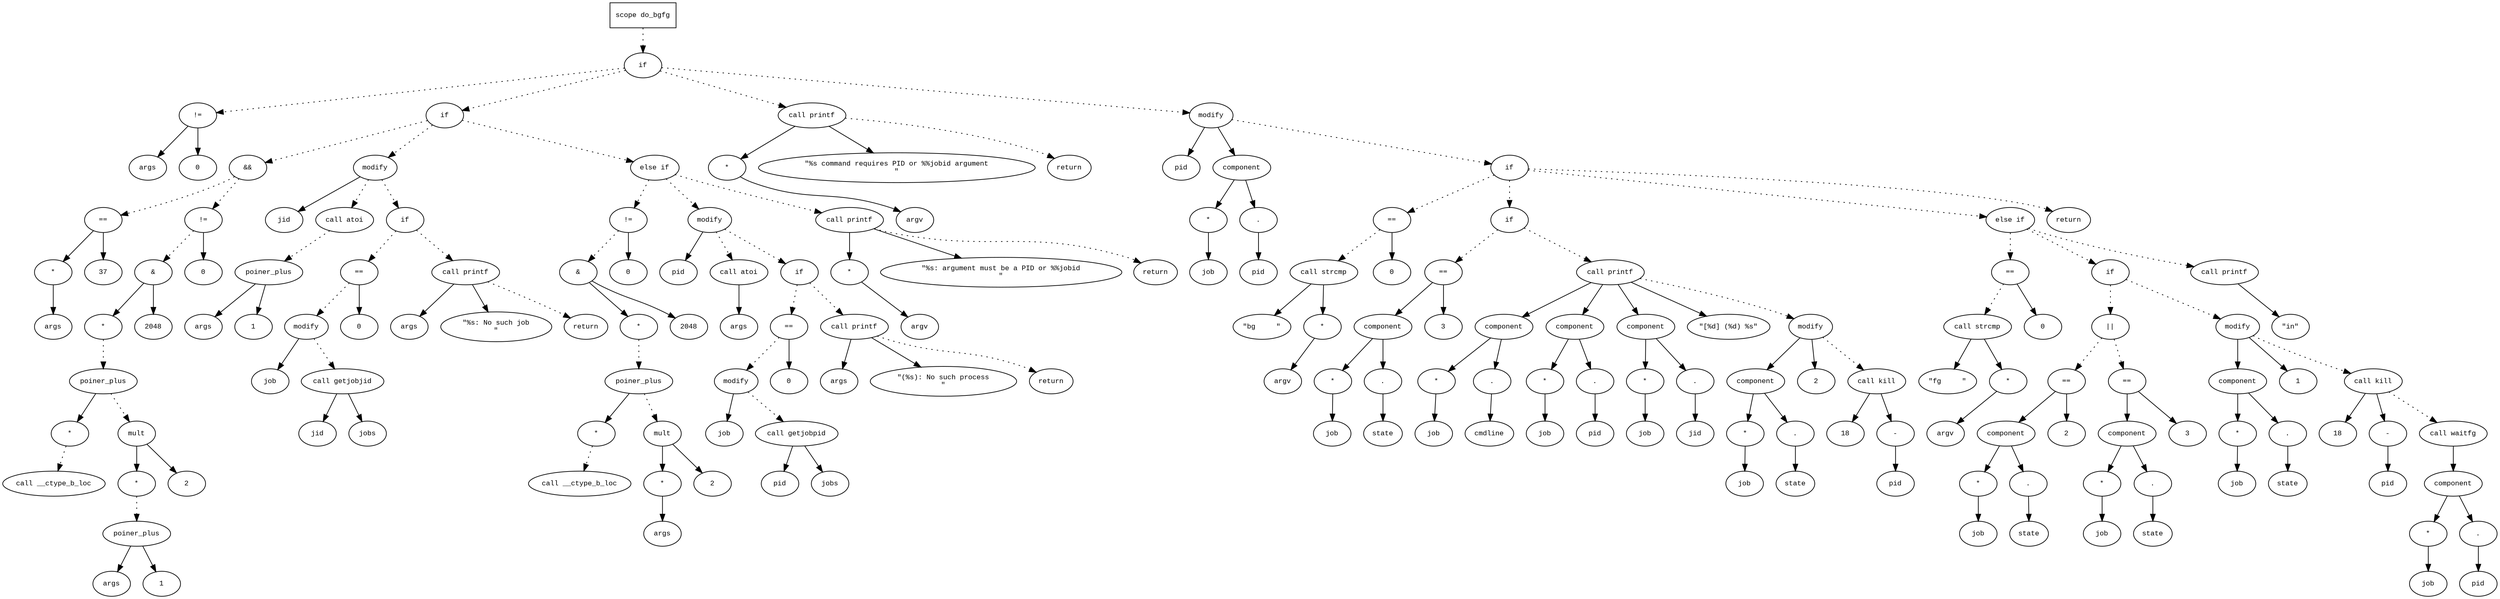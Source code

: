 digraph AST {
  graph [fontname="Times New Roman",fontsize=10];
  node  [fontname="Courier New",fontsize=10];
  edge  [fontname="Times New Roman",fontsize=10];

  node1 [label="scope do_bgfg",shape=box];
  node2 [label="if",shape=ellipse];
  node1 -> node2 [style=dotted];
  node3 [label="!=",shape=ellipse];
  node4 [label="args",shape=ellipse];
  node3 -> node4;
  node5 [label="0",shape=ellipse];
  node3 -> node5;
  node2 -> node3 [style=dotted];
  node6 [label="if",shape=ellipse];
  node2 -> node6 [style=dotted];
  node7 [label="&&",shape=ellipse];
  node8 [label="==",shape=ellipse];
  node9 [label="*",shape=ellipse];
  node10 [label="args",shape=ellipse];
  node9 -> node10;
  node8 -> node9;
  node11 [label="37",shape=ellipse];
  node8 -> node11;
  node7 -> node8 [style=dotted];
  node12 [label="!=",shape=ellipse];
  node13 [label="&",shape=ellipse];
  node14 [label="*",shape=ellipse];
  node15 [label="poiner_plus",shape=ellipse];
  node16 [label="*",shape=ellipse];
  node17 [label="call __ctype_b_loc",shape=ellipse];
  node16 -> node17 [style=dotted];
  node15 -> node16;
  node18 [label="mult",shape=ellipse];
  node19 [label="*",shape=ellipse];
  node20 [label="poiner_plus",shape=ellipse];
  node21 [label="args",shape=ellipse];
  node20 -> node21;
  node22 [label="1",shape=ellipse];
  node20 -> node22;
  node19 -> node20 [style=dotted];
  node18 -> node19;
  node23 [label="2",shape=ellipse];
  node18 -> node23;
  node15 -> node18 [style=dotted];
  node14 -> node15 [style=dotted];
  node13 -> node14;
  node24 [label="2048",shape=ellipse];
  node13 -> node24;
  node12 -> node13 [style=dotted];
  node25 [label="0",shape=ellipse];
  node12 -> node25;
  node7 -> node12 [style=dotted];
  node6 -> node7 [style=dotted];
  node26 [label="modify",shape=ellipse];
  node27 [label="jid",shape=ellipse];
  node26 -> node27;
  node28 [label="call atoi",shape=ellipse];
  node29 [label="poiner_plus",shape=ellipse];
  node30 [label="args",shape=ellipse];
  node29 -> node30;
  node31 [label="1",shape=ellipse];
  node29 -> node31;
  node28 -> node29 [style=dotted];
  node26 -> node28 [style=dotted];
  node6 -> node26 [style=dotted];
  node32 [label="if",shape=ellipse];
  node26 -> node32 [style=dotted];
  node33 [label="==",shape=ellipse];
  node34 [label="modify",shape=ellipse];
  node35 [label="job",shape=ellipse];
  node34 -> node35;
  node36 [label="call getjobjid",shape=ellipse];
  node37 [label="jid",shape=ellipse];
  node36 -> node37;
  node38 [label="jobs",shape=ellipse];
  node36 -> node38;
  node34 -> node36 [style=dotted];
  node33 -> node34 [style=dotted];
  node39 [label="0",shape=ellipse];
  node33 -> node39;
  node32 -> node33 [style=dotted];
  node40 [label="call printf",shape=ellipse];
  node41 [label="args",shape=ellipse];
  node40 -> node41;
  node42 [label="\"%s: No such job
\"",shape=ellipse];
  node40 -> node42;
  node32 -> node40 [style=dotted];
  node43 [label="return",shape=ellipse];
  node40 -> node43 [style=dotted];
  node44 [label="else if",shape=ellipse];
  node6 -> node44 [style=dotted];
  node45 [label="!=",shape=ellipse];
  node46 [label="&",shape=ellipse];
  node47 [label="*",shape=ellipse];
  node48 [label="poiner_plus",shape=ellipse];
  node49 [label="*",shape=ellipse];
  node50 [label="call __ctype_b_loc",shape=ellipse];
  node49 -> node50 [style=dotted];
  node48 -> node49;
  node51 [label="mult",shape=ellipse];
  node52 [label="*",shape=ellipse];
  node53 [label="args",shape=ellipse];
  node52 -> node53;
  node51 -> node52;
  node54 [label="2",shape=ellipse];
  node51 -> node54;
  node48 -> node51 [style=dotted];
  node47 -> node48 [style=dotted];
  node46 -> node47;
  node55 [label="2048",shape=ellipse];
  node46 -> node55;
  node45 -> node46 [style=dotted];
  node56 [label="0",shape=ellipse];
  node45 -> node56;
  node44 -> node45 [style=dotted];
  node57 [label="modify",shape=ellipse];
  node58 [label="pid",shape=ellipse];
  node57 -> node58;
  node59 [label="call atoi",shape=ellipse];
  node60 [label="args",shape=ellipse];
  node59 -> node60;
  node57 -> node59 [style=dotted];
  node44 -> node57 [style=dotted];
  node61 [label="if",shape=ellipse];
  node57 -> node61 [style=dotted];
  node62 [label="==",shape=ellipse];
  node63 [label="modify",shape=ellipse];
  node64 [label="job",shape=ellipse];
  node63 -> node64;
  node65 [label="call getjobpid",shape=ellipse];
  node66 [label="pid",shape=ellipse];
  node65 -> node66;
  node67 [label="jobs",shape=ellipse];
  node65 -> node67;
  node63 -> node65 [style=dotted];
  node62 -> node63 [style=dotted];
  node68 [label="0",shape=ellipse];
  node62 -> node68;
  node61 -> node62 [style=dotted];
  node69 [label="call printf",shape=ellipse];
  node70 [label="args",shape=ellipse];
  node69 -> node70;
  node71 [label="\"(%s): No such process
\"",shape=ellipse];
  node69 -> node71;
  node61 -> node69 [style=dotted];
  node72 [label="return",shape=ellipse];
  node69 -> node72 [style=dotted];
  node73 [label="call printf",shape=ellipse];
  node74 [label="*",shape=ellipse];
  node75 [label="argv",shape=ellipse];
  node74 -> node75;
  node73 -> node74;
  node76 [label="\"%s: argument must be a PID or %%jobid
\"",shape=ellipse];
  node73 -> node76;
  node44 -> node73 [style=dotted];
  node77 [label="return",shape=ellipse];
  node73 -> node77 [style=dotted];
  node78 [label="call printf",shape=ellipse];
  node79 [label="*",shape=ellipse];
  node80 [label="argv",shape=ellipse];
  node79 -> node80;
  node78 -> node79;
  node81 [label="\"%s command requires PID or %%jobid argument
\"",shape=ellipse];
  node78 -> node81;
  node2 -> node78 [style=dotted];
  node82 [label="return",shape=ellipse];
  node78 -> node82 [style=dotted];
  node83 [label="modify",shape=ellipse];
  node84 [label="pid",shape=ellipse];
  node83 -> node84;
  node85 [label="component",shape=ellipse];
  node83 -> node85;
  node86 [label="*",shape=ellipse];
  node87 [label="job",shape=ellipse];
  node86 -> node87;
  node85 -> node86;
  node88 [label=".",shape=ellipse];
  node85 -> node88;
  node89 [label="pid",shape=ellipse];
  node88 -> node89;
  node2 -> node83 [style=dotted];
  node90 [label="if",shape=ellipse];
  node83 -> node90 [style=dotted];
  node91 [label="==",shape=ellipse];
  node92 [label="call strcmp",shape=ellipse];
  node93 [label="\"bg     \"",shape=ellipse];
  node92 -> node93;
  node94 [label="*",shape=ellipse];
  node95 [label="argv",shape=ellipse];
  node94 -> node95;
  node92 -> node94;
  node91 -> node92 [style=dotted];
  node96 [label="0",shape=ellipse];
  node91 -> node96;
  node90 -> node91 [style=dotted];
  node97 [label="if",shape=ellipse];
  node90 -> node97 [style=dotted];
  node98 [label="==",shape=ellipse];
  node99 [label="component",shape=ellipse];
  node98 -> node99;
  node100 [label="*",shape=ellipse];
  node101 [label="job",shape=ellipse];
  node100 -> node101;
  node99 -> node100;
  node102 [label=".",shape=ellipse];
  node99 -> node102;
  node103 [label="state",shape=ellipse];
  node102 -> node103;
  node104 [label="3",shape=ellipse];
  node98 -> node104;
  node97 -> node98 [style=dotted];
  node105 [label="call printf",shape=ellipse];
  node106 [label="component",shape=ellipse];
  node105 -> node106;
  node107 [label="*",shape=ellipse];
  node108 [label="job",shape=ellipse];
  node107 -> node108;
  node106 -> node107;
  node109 [label=".",shape=ellipse];
  node106 -> node109;
  node110 [label="cmdline",shape=ellipse];
  node109 -> node110;
  node111 [label="component",shape=ellipse];
  node105 -> node111;
  node112 [label="*",shape=ellipse];
  node113 [label="job",shape=ellipse];
  node112 -> node113;
  node111 -> node112;
  node114 [label=".",shape=ellipse];
  node111 -> node114;
  node115 [label="pid",shape=ellipse];
  node114 -> node115;
  node116 [label="component",shape=ellipse];
  node105 -> node116;
  node117 [label="*",shape=ellipse];
  node118 [label="job",shape=ellipse];
  node117 -> node118;
  node116 -> node117;
  node119 [label=".",shape=ellipse];
  node116 -> node119;
  node120 [label="jid",shape=ellipse];
  node119 -> node120;
  node121 [label="\"[%d] (%d) %s\"",shape=ellipse];
  node105 -> node121;
  node97 -> node105 [style=dotted];
  node122 [label="modify",shape=ellipse];
  node123 [label="component",shape=ellipse];
  node122 -> node123;
  node124 [label="*",shape=ellipse];
  node125 [label="job",shape=ellipse];
  node124 -> node125;
  node123 -> node124;
  node126 [label=".",shape=ellipse];
  node123 -> node126;
  node127 [label="state",shape=ellipse];
  node126 -> node127;
  node128 [label="2",shape=ellipse];
  node122 -> node128;
  node105 -> node122 [style=dotted];
  node129 [label="call kill",shape=ellipse];
  node130 [label="18",shape=ellipse];
  node129 -> node130;
  node131 [label="-",shape=ellipse];
  node132 [label="pid",shape=ellipse];
  node131 -> node132;
  node129 -> node131;
  node122 -> node129 [style=dotted];
  node133 [label="else if",shape=ellipse];
  node90 -> node133 [style=dotted];
  node134 [label="==",shape=ellipse];
  node135 [label="call strcmp",shape=ellipse];
  node136 [label="\"fg     \"",shape=ellipse];
  node135 -> node136;
  node137 [label="*",shape=ellipse];
  node138 [label="argv",shape=ellipse];
  node137 -> node138;
  node135 -> node137;
  node134 -> node135 [style=dotted];
  node139 [label="0",shape=ellipse];
  node134 -> node139;
  node133 -> node134 [style=dotted];
  node140 [label="if",shape=ellipse];
  node133 -> node140 [style=dotted];
  node141 [label="||",shape=ellipse];
  node142 [label="==",shape=ellipse];
  node143 [label="component",shape=ellipse];
  node142 -> node143;
  node144 [label="*",shape=ellipse];
  node145 [label="job",shape=ellipse];
  node144 -> node145;
  node143 -> node144;
  node146 [label=".",shape=ellipse];
  node143 -> node146;
  node147 [label="state",shape=ellipse];
  node146 -> node147;
  node148 [label="2",shape=ellipse];
  node142 -> node148;
  node141 -> node142 [style=dotted];
  node149 [label="==",shape=ellipse];
  node150 [label="component",shape=ellipse];
  node149 -> node150;
  node151 [label="*",shape=ellipse];
  node152 [label="job",shape=ellipse];
  node151 -> node152;
  node150 -> node151;
  node153 [label=".",shape=ellipse];
  node150 -> node153;
  node154 [label="state",shape=ellipse];
  node153 -> node154;
  node155 [label="3",shape=ellipse];
  node149 -> node155;
  node141 -> node149 [style=dotted];
  node140 -> node141 [style=dotted];
  node156 [label="modify",shape=ellipse];
  node157 [label="component",shape=ellipse];
  node156 -> node157;
  node158 [label="*",shape=ellipse];
  node159 [label="job",shape=ellipse];
  node158 -> node159;
  node157 -> node158;
  node160 [label=".",shape=ellipse];
  node157 -> node160;
  node161 [label="state",shape=ellipse];
  node160 -> node161;
  node162 [label="1",shape=ellipse];
  node156 -> node162;
  node140 -> node156 [style=dotted];
  node163 [label="call kill",shape=ellipse];
  node164 [label="18",shape=ellipse];
  node163 -> node164;
  node165 [label="-",shape=ellipse];
  node166 [label="pid",shape=ellipse];
  node165 -> node166;
  node163 -> node165;
  node156 -> node163 [style=dotted];
  node167 [label="call waitfg",shape=ellipse];
  node168 [label="component",shape=ellipse];
  node167 -> node168;
  node169 [label="*",shape=ellipse];
  node170 [label="job",shape=ellipse];
  node169 -> node170;
  node168 -> node169;
  node171 [label=".",shape=ellipse];
  node168 -> node171;
  node172 [label="pid",shape=ellipse];
  node171 -> node172;
  node163 -> node167 [style=dotted];
  node173 [label="call printf",shape=ellipse];
  node174 [label="\"in\"",shape=ellipse];
  node173 -> node174;
  node133 -> node173 [style=dotted];
  node175 [label="return",shape=ellipse];
  node90 -> node175 [style=dotted];
} 